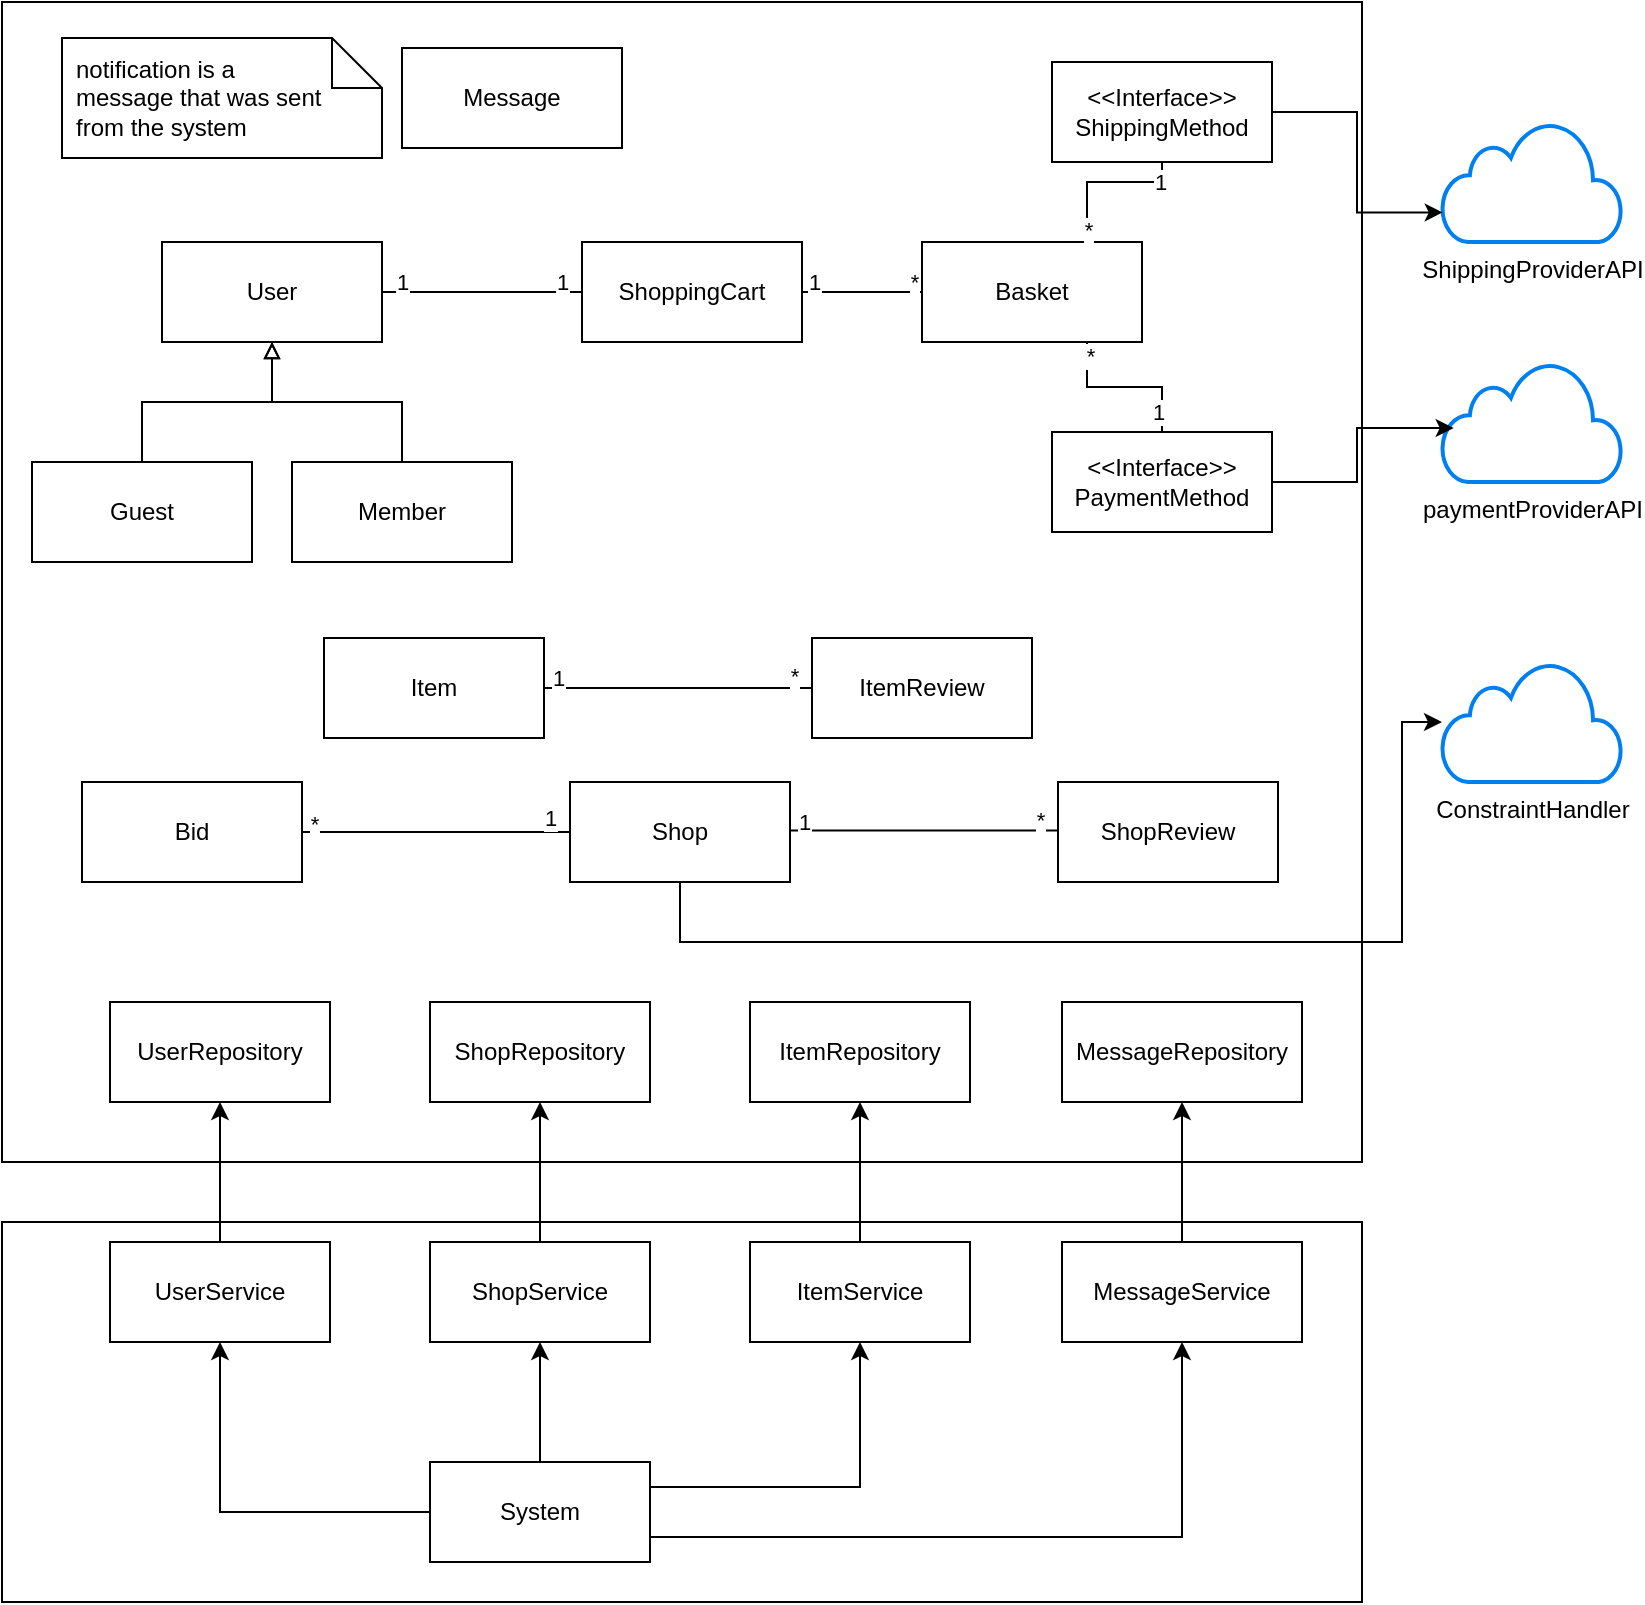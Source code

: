 <mxfile version="26.1.1">
  <diagram name="Page-1" id="7QO93HXw_c3ERf3M77N_">
    <mxGraphModel dx="1985" dy="1030" grid="1" gridSize="10" guides="1" tooltips="1" connect="1" arrows="1" fold="1" page="1" pageScale="1" pageWidth="850" pageHeight="1100" math="0" shadow="0">
      <root>
        <mxCell id="0" />
        <mxCell id="1" parent="0" />
        <mxCell id="uwUr2cUdtDy3B9ZlAmyg-67" value="" style="rounded=0;whiteSpace=wrap;html=1;" vertex="1" parent="1">
          <mxGeometry x="20" y="630" width="680" height="190" as="geometry" />
        </mxCell>
        <mxCell id="uwUr2cUdtDy3B9ZlAmyg-65" value="" style="rounded=0;whiteSpace=wrap;html=1;" vertex="1" parent="1">
          <mxGeometry x="20" y="20" width="680" height="580" as="geometry" />
        </mxCell>
        <mxCell id="uwUr2cUdtDy3B9ZlAmyg-1" value="User" style="html=1;whiteSpace=wrap;" vertex="1" parent="1">
          <mxGeometry x="100" y="140" width="110" height="50" as="geometry" />
        </mxCell>
        <mxCell id="uwUr2cUdtDy3B9ZlAmyg-7" style="edgeStyle=orthogonalEdgeStyle;rounded=0;orthogonalLoop=1;jettySize=auto;html=1;entryX=0.5;entryY=1;entryDx=0;entryDy=0;endArrow=block;endFill=0;" edge="1" parent="1" source="uwUr2cUdtDy3B9ZlAmyg-4" target="uwUr2cUdtDy3B9ZlAmyg-1">
          <mxGeometry relative="1" as="geometry" />
        </mxCell>
        <mxCell id="uwUr2cUdtDy3B9ZlAmyg-4" value="Guest" style="html=1;whiteSpace=wrap;" vertex="1" parent="1">
          <mxGeometry x="35" y="250" width="110" height="50" as="geometry" />
        </mxCell>
        <mxCell id="uwUr2cUdtDy3B9ZlAmyg-8" style="edgeStyle=orthogonalEdgeStyle;rounded=0;orthogonalLoop=1;jettySize=auto;html=1;entryX=0.5;entryY=1;entryDx=0;entryDy=0;endArrow=block;endFill=0;" edge="1" parent="1" source="uwUr2cUdtDy3B9ZlAmyg-5" target="uwUr2cUdtDy3B9ZlAmyg-1">
          <mxGeometry relative="1" as="geometry" />
        </mxCell>
        <mxCell id="uwUr2cUdtDy3B9ZlAmyg-5" value="Member" style="html=1;whiteSpace=wrap;" vertex="1" parent="1">
          <mxGeometry x="165" y="250" width="110" height="50" as="geometry" />
        </mxCell>
        <mxCell id="uwUr2cUdtDy3B9ZlAmyg-97" style="edgeStyle=orthogonalEdgeStyle;rounded=0;orthogonalLoop=1;jettySize=auto;html=1;exitX=0.5;exitY=1;exitDx=0;exitDy=0;" edge="1" parent="1" source="uwUr2cUdtDy3B9ZlAmyg-9" target="uwUr2cUdtDy3B9ZlAmyg-96">
          <mxGeometry relative="1" as="geometry">
            <Array as="points">
              <mxPoint x="359" y="490" />
              <mxPoint x="720" y="490" />
              <mxPoint x="720" y="380" />
            </Array>
          </mxGeometry>
        </mxCell>
        <mxCell id="uwUr2cUdtDy3B9ZlAmyg-9" value="Shop" style="html=1;whiteSpace=wrap;" vertex="1" parent="1">
          <mxGeometry x="304" y="410" width="110" height="50" as="geometry" />
        </mxCell>
        <mxCell id="uwUr2cUdtDy3B9ZlAmyg-10" value="Basket" style="html=1;whiteSpace=wrap;" vertex="1" parent="1">
          <mxGeometry x="480" y="140" width="110" height="50" as="geometry" />
        </mxCell>
        <mxCell id="uwUr2cUdtDy3B9ZlAmyg-77" style="edgeStyle=orthogonalEdgeStyle;rounded=0;orthogonalLoop=1;jettySize=auto;html=1;entryX=0;entryY=0.5;entryDx=0;entryDy=0;endArrow=none;startFill=0;" edge="1" parent="1" source="uwUr2cUdtDy3B9ZlAmyg-11" target="uwUr2cUdtDy3B9ZlAmyg-73">
          <mxGeometry relative="1" as="geometry" />
        </mxCell>
        <mxCell id="uwUr2cUdtDy3B9ZlAmyg-78" value="*" style="edgeLabel;html=1;align=center;verticalAlign=middle;resizable=0;points=[];" vertex="1" connectable="0" parent="uwUr2cUdtDy3B9ZlAmyg-77">
          <mxGeometry x="0.857" relative="1" as="geometry">
            <mxPoint y="-6" as="offset" />
          </mxGeometry>
        </mxCell>
        <mxCell id="uwUr2cUdtDy3B9ZlAmyg-79" value="1" style="edgeLabel;html=1;align=center;verticalAlign=middle;resizable=0;points=[];" vertex="1" connectable="0" parent="uwUr2cUdtDy3B9ZlAmyg-77">
          <mxGeometry x="-0.893" relative="1" as="geometry">
            <mxPoint y="-5" as="offset" />
          </mxGeometry>
        </mxCell>
        <mxCell id="uwUr2cUdtDy3B9ZlAmyg-11" value="Item" style="html=1;whiteSpace=wrap;" vertex="1" parent="1">
          <mxGeometry x="181" y="338" width="110" height="50" as="geometry" />
        </mxCell>
        <mxCell id="uwUr2cUdtDy3B9ZlAmyg-13" style="edgeStyle=orthogonalEdgeStyle;rounded=0;orthogonalLoop=1;jettySize=auto;html=1;entryX=1;entryY=0.5;entryDx=0;entryDy=0;endArrow=none;startFill=0;" edge="1" parent="1" source="uwUr2cUdtDy3B9ZlAmyg-12" target="uwUr2cUdtDy3B9ZlAmyg-1">
          <mxGeometry relative="1" as="geometry" />
        </mxCell>
        <mxCell id="uwUr2cUdtDy3B9ZlAmyg-14" value="1" style="edgeLabel;html=1;align=center;verticalAlign=middle;resizable=0;points=[];" vertex="1" connectable="0" parent="uwUr2cUdtDy3B9ZlAmyg-13">
          <mxGeometry x="0.347" y="-3" relative="1" as="geometry">
            <mxPoint x="-23" y="-2" as="offset" />
          </mxGeometry>
        </mxCell>
        <mxCell id="uwUr2cUdtDy3B9ZlAmyg-15" value="1" style="edgeLabel;html=1;align=center;verticalAlign=middle;resizable=0;points=[];" vertex="1" connectable="0" parent="uwUr2cUdtDy3B9ZlAmyg-13">
          <mxGeometry x="-0.86" relative="1" as="geometry">
            <mxPoint x="-3" y="-5" as="offset" />
          </mxGeometry>
        </mxCell>
        <mxCell id="uwUr2cUdtDy3B9ZlAmyg-16" style="edgeStyle=orthogonalEdgeStyle;rounded=0;orthogonalLoop=1;jettySize=auto;html=1;exitX=1;exitY=0.5;exitDx=0;exitDy=0;entryX=0;entryY=0.5;entryDx=0;entryDy=0;endArrow=none;startFill=0;" edge="1" parent="1" source="uwUr2cUdtDy3B9ZlAmyg-12" target="uwUr2cUdtDy3B9ZlAmyg-10">
          <mxGeometry relative="1" as="geometry" />
        </mxCell>
        <mxCell id="uwUr2cUdtDy3B9ZlAmyg-17" value="1" style="edgeLabel;html=1;align=center;verticalAlign=middle;resizable=0;points=[];" vertex="1" connectable="0" parent="uwUr2cUdtDy3B9ZlAmyg-16">
          <mxGeometry x="-0.803" relative="1" as="geometry">
            <mxPoint y="-5" as="offset" />
          </mxGeometry>
        </mxCell>
        <mxCell id="uwUr2cUdtDy3B9ZlAmyg-18" value="*" style="edgeLabel;html=1;align=center;verticalAlign=middle;resizable=0;points=[];" vertex="1" connectable="0" parent="uwUr2cUdtDy3B9ZlAmyg-16">
          <mxGeometry x="0.845" y="1" relative="1" as="geometry">
            <mxPoint y="-4" as="offset" />
          </mxGeometry>
        </mxCell>
        <mxCell id="uwUr2cUdtDy3B9ZlAmyg-12" value="ShoppingCart" style="html=1;whiteSpace=wrap;" vertex="1" parent="1">
          <mxGeometry x="310" y="140" width="110" height="50" as="geometry" />
        </mxCell>
        <mxCell id="uwUr2cUdtDy3B9ZlAmyg-35" style="edgeStyle=orthogonalEdgeStyle;rounded=0;orthogonalLoop=1;jettySize=auto;html=1;entryX=0.75;entryY=1;entryDx=0;entryDy=0;endArrow=none;startFill=0;" edge="1" parent="1" source="uwUr2cUdtDy3B9ZlAmyg-32" target="uwUr2cUdtDy3B9ZlAmyg-10">
          <mxGeometry relative="1" as="geometry" />
        </mxCell>
        <mxCell id="uwUr2cUdtDy3B9ZlAmyg-38" value="1" style="edgeLabel;html=1;align=center;verticalAlign=middle;resizable=0;points=[];" vertex="1" connectable="0" parent="uwUr2cUdtDy3B9ZlAmyg-35">
          <mxGeometry x="-0.746" y="2" relative="1" as="geometry">
            <mxPoint as="offset" />
          </mxGeometry>
        </mxCell>
        <mxCell id="uwUr2cUdtDy3B9ZlAmyg-39" value="*" style="edgeLabel;html=1;align=center;verticalAlign=middle;resizable=0;points=[];" vertex="1" connectable="0" parent="uwUr2cUdtDy3B9ZlAmyg-35">
          <mxGeometry x="0.844" y="-1" relative="1" as="geometry">
            <mxPoint as="offset" />
          </mxGeometry>
        </mxCell>
        <mxCell id="uwUr2cUdtDy3B9ZlAmyg-32" value="&amp;lt;&amp;lt;Interface&amp;gt;&amp;gt;&lt;div&gt;PaymentMethod&lt;/div&gt;" style="html=1;whiteSpace=wrap;" vertex="1" parent="1">
          <mxGeometry x="545" y="235" width="110" height="50" as="geometry" />
        </mxCell>
        <mxCell id="uwUr2cUdtDy3B9ZlAmyg-34" style="edgeStyle=orthogonalEdgeStyle;rounded=0;orthogonalLoop=1;jettySize=auto;html=1;entryX=0.75;entryY=0;entryDx=0;entryDy=0;endArrow=none;startFill=0;" edge="1" parent="1" source="uwUr2cUdtDy3B9ZlAmyg-33" target="uwUr2cUdtDy3B9ZlAmyg-10">
          <mxGeometry relative="1" as="geometry">
            <Array as="points">
              <mxPoint x="600" y="110" />
              <mxPoint x="563" y="110" />
            </Array>
          </mxGeometry>
        </mxCell>
        <mxCell id="uwUr2cUdtDy3B9ZlAmyg-36" value="*" style="edgeLabel;html=1;align=center;verticalAlign=middle;resizable=0;points=[];" vertex="1" connectable="0" parent="uwUr2cUdtDy3B9ZlAmyg-34">
          <mxGeometry x="0.835" relative="1" as="geometry">
            <mxPoint as="offset" />
          </mxGeometry>
        </mxCell>
        <mxCell id="uwUr2cUdtDy3B9ZlAmyg-37" value="1" style="edgeLabel;html=1;align=center;verticalAlign=middle;resizable=0;points=[];" vertex="1" connectable="0" parent="uwUr2cUdtDy3B9ZlAmyg-34">
          <mxGeometry x="-0.717" relative="1" as="geometry">
            <mxPoint as="offset" />
          </mxGeometry>
        </mxCell>
        <mxCell id="uwUr2cUdtDy3B9ZlAmyg-33" value="&amp;lt;&amp;lt;Interface&amp;gt;&amp;gt;&lt;div&gt;ShippingMethod&lt;/div&gt;" style="html=1;whiteSpace=wrap;" vertex="1" parent="1">
          <mxGeometry x="545" y="50" width="110" height="50" as="geometry" />
        </mxCell>
        <mxCell id="uwUr2cUdtDy3B9ZlAmyg-44" value="ShopRepository" style="html=1;whiteSpace=wrap;" vertex="1" parent="1">
          <mxGeometry x="234" y="520" width="110" height="50" as="geometry" />
        </mxCell>
        <mxCell id="uwUr2cUdtDy3B9ZlAmyg-45" value="UserRepository" style="html=1;whiteSpace=wrap;" vertex="1" parent="1">
          <mxGeometry x="74" y="520" width="110" height="50" as="geometry" />
        </mxCell>
        <mxCell id="uwUr2cUdtDy3B9ZlAmyg-46" value="ItemRepository" style="html=1;whiteSpace=wrap;" vertex="1" parent="1">
          <mxGeometry x="394" y="520" width="110" height="50" as="geometry" />
        </mxCell>
        <mxCell id="uwUr2cUdtDy3B9ZlAmyg-52" style="edgeStyle=orthogonalEdgeStyle;rounded=0;orthogonalLoop=1;jettySize=auto;html=1;entryX=0.5;entryY=1;entryDx=0;entryDy=0;" edge="1" parent="1" source="uwUr2cUdtDy3B9ZlAmyg-47" target="uwUr2cUdtDy3B9ZlAmyg-49">
          <mxGeometry relative="1" as="geometry" />
        </mxCell>
        <mxCell id="uwUr2cUdtDy3B9ZlAmyg-53" style="edgeStyle=orthogonalEdgeStyle;rounded=0;orthogonalLoop=1;jettySize=auto;html=1;entryX=0.5;entryY=1;entryDx=0;entryDy=0;exitX=1;exitY=0.25;exitDx=0;exitDy=0;" edge="1" parent="1" source="uwUr2cUdtDy3B9ZlAmyg-47" target="uwUr2cUdtDy3B9ZlAmyg-51">
          <mxGeometry relative="1" as="geometry" />
        </mxCell>
        <mxCell id="uwUr2cUdtDy3B9ZlAmyg-54" style="edgeStyle=orthogonalEdgeStyle;rounded=0;orthogonalLoop=1;jettySize=auto;html=1;entryX=0.5;entryY=1;entryDx=0;entryDy=0;" edge="1" parent="1" source="uwUr2cUdtDy3B9ZlAmyg-47" target="uwUr2cUdtDy3B9ZlAmyg-48">
          <mxGeometry relative="1" as="geometry" />
        </mxCell>
        <mxCell id="uwUr2cUdtDy3B9ZlAmyg-71" style="edgeStyle=orthogonalEdgeStyle;rounded=0;orthogonalLoop=1;jettySize=auto;html=1;entryX=0.5;entryY=1;entryDx=0;entryDy=0;exitX=1;exitY=0.75;exitDx=0;exitDy=0;" edge="1" parent="1" source="uwUr2cUdtDy3B9ZlAmyg-47" target="uwUr2cUdtDy3B9ZlAmyg-68">
          <mxGeometry relative="1" as="geometry" />
        </mxCell>
        <mxCell id="uwUr2cUdtDy3B9ZlAmyg-47" value="System" style="html=1;whiteSpace=wrap;" vertex="1" parent="1">
          <mxGeometry x="234" y="750" width="110" height="50" as="geometry" />
        </mxCell>
        <mxCell id="uwUr2cUdtDy3B9ZlAmyg-55" style="edgeStyle=orthogonalEdgeStyle;rounded=0;orthogonalLoop=1;jettySize=auto;html=1;entryX=0.5;entryY=1;entryDx=0;entryDy=0;" edge="1" parent="1" source="uwUr2cUdtDy3B9ZlAmyg-48" target="uwUr2cUdtDy3B9ZlAmyg-44">
          <mxGeometry relative="1" as="geometry" />
        </mxCell>
        <mxCell id="uwUr2cUdtDy3B9ZlAmyg-48" value="ShopService" style="html=1;whiteSpace=wrap;" vertex="1" parent="1">
          <mxGeometry x="234" y="640" width="110" height="50" as="geometry" />
        </mxCell>
        <mxCell id="uwUr2cUdtDy3B9ZlAmyg-57" style="edgeStyle=orthogonalEdgeStyle;rounded=0;orthogonalLoop=1;jettySize=auto;html=1;entryX=0.5;entryY=1;entryDx=0;entryDy=0;" edge="1" parent="1" source="uwUr2cUdtDy3B9ZlAmyg-49" target="uwUr2cUdtDy3B9ZlAmyg-45">
          <mxGeometry relative="1" as="geometry" />
        </mxCell>
        <mxCell id="uwUr2cUdtDy3B9ZlAmyg-49" value="UserService" style="html=1;whiteSpace=wrap;" vertex="1" parent="1">
          <mxGeometry x="74" y="640" width="110" height="50" as="geometry" />
        </mxCell>
        <mxCell id="uwUr2cUdtDy3B9ZlAmyg-56" style="edgeStyle=orthogonalEdgeStyle;rounded=0;orthogonalLoop=1;jettySize=auto;html=1;entryX=0.5;entryY=1;entryDx=0;entryDy=0;" edge="1" parent="1" source="uwUr2cUdtDy3B9ZlAmyg-51" target="uwUr2cUdtDy3B9ZlAmyg-46">
          <mxGeometry relative="1" as="geometry" />
        </mxCell>
        <mxCell id="uwUr2cUdtDy3B9ZlAmyg-51" value="ItemService" style="html=1;whiteSpace=wrap;" vertex="1" parent="1">
          <mxGeometry x="394" y="640" width="110" height="50" as="geometry" />
        </mxCell>
        <mxCell id="uwUr2cUdtDy3B9ZlAmyg-60" value="ShippingProviderAPI" style="html=1;verticalLabelPosition=bottom;align=center;labelBackgroundColor=#ffffff;verticalAlign=top;strokeWidth=2;strokeColor=#0080F0;shadow=0;dashed=0;shape=mxgraph.ios7.icons.cloud;" vertex="1" parent="1">
          <mxGeometry x="740" y="80" width="90" height="60" as="geometry" />
        </mxCell>
        <mxCell id="uwUr2cUdtDy3B9ZlAmyg-61" value="paymentProviderAPI" style="html=1;verticalLabelPosition=bottom;align=center;labelBackgroundColor=#ffffff;verticalAlign=top;strokeWidth=2;strokeColor=#0080F0;shadow=0;dashed=0;shape=mxgraph.ios7.icons.cloud;" vertex="1" parent="1">
          <mxGeometry x="740" y="200" width="90" height="60" as="geometry" />
        </mxCell>
        <mxCell id="uwUr2cUdtDy3B9ZlAmyg-63" style="edgeStyle=orthogonalEdgeStyle;rounded=0;orthogonalLoop=1;jettySize=auto;html=1;entryX=0.065;entryY=0.55;entryDx=0;entryDy=0;entryPerimeter=0;" edge="1" parent="1" source="uwUr2cUdtDy3B9ZlAmyg-32" target="uwUr2cUdtDy3B9ZlAmyg-61">
          <mxGeometry relative="1" as="geometry" />
        </mxCell>
        <mxCell id="uwUr2cUdtDy3B9ZlAmyg-64" style="edgeStyle=orthogonalEdgeStyle;rounded=0;orthogonalLoop=1;jettySize=auto;html=1;exitX=1;exitY=0.5;exitDx=0;exitDy=0;entryX=0.004;entryY=0.754;entryDx=0;entryDy=0;entryPerimeter=0;" edge="1" parent="1" source="uwUr2cUdtDy3B9ZlAmyg-33" target="uwUr2cUdtDy3B9ZlAmyg-60">
          <mxGeometry relative="1" as="geometry" />
        </mxCell>
        <mxCell id="uwUr2cUdtDy3B9ZlAmyg-70" style="edgeStyle=orthogonalEdgeStyle;rounded=0;orthogonalLoop=1;jettySize=auto;html=1;entryX=0.5;entryY=1;entryDx=0;entryDy=0;" edge="1" parent="1" source="uwUr2cUdtDy3B9ZlAmyg-68" target="uwUr2cUdtDy3B9ZlAmyg-69">
          <mxGeometry relative="1" as="geometry" />
        </mxCell>
        <mxCell id="uwUr2cUdtDy3B9ZlAmyg-68" value="MessageService" style="html=1;whiteSpace=wrap;" vertex="1" parent="1">
          <mxGeometry x="550" y="640" width="120" height="50" as="geometry" />
        </mxCell>
        <mxCell id="uwUr2cUdtDy3B9ZlAmyg-69" value="MessageRepository" style="html=1;whiteSpace=wrap;" vertex="1" parent="1">
          <mxGeometry x="550" y="520" width="120" height="50" as="geometry" />
        </mxCell>
        <mxCell id="uwUr2cUdtDy3B9ZlAmyg-73" value="ItemReview" style="html=1;whiteSpace=wrap;" vertex="1" parent="1">
          <mxGeometry x="425" y="338" width="110" height="50" as="geometry" />
        </mxCell>
        <mxCell id="uwUr2cUdtDy3B9ZlAmyg-80" value="ShopReview" style="html=1;whiteSpace=wrap;" vertex="1" parent="1">
          <mxGeometry x="548" y="410" width="110" height="50" as="geometry" />
        </mxCell>
        <mxCell id="uwUr2cUdtDy3B9ZlAmyg-84" style="edgeStyle=orthogonalEdgeStyle;rounded=0;orthogonalLoop=1;jettySize=auto;html=1;entryX=0;entryY=0.5;entryDx=0;entryDy=0;endArrow=none;startFill=0;" edge="1" parent="1">
          <mxGeometry relative="1" as="geometry">
            <mxPoint x="414" y="434.29" as="sourcePoint" />
            <mxPoint x="548" y="434.29" as="targetPoint" />
          </mxGeometry>
        </mxCell>
        <mxCell id="uwUr2cUdtDy3B9ZlAmyg-85" value="*" style="edgeLabel;html=1;align=center;verticalAlign=middle;resizable=0;points=[];" vertex="1" connectable="0" parent="uwUr2cUdtDy3B9ZlAmyg-84">
          <mxGeometry x="0.857" relative="1" as="geometry">
            <mxPoint y="-6" as="offset" />
          </mxGeometry>
        </mxCell>
        <mxCell id="uwUr2cUdtDy3B9ZlAmyg-86" value="1" style="edgeLabel;html=1;align=center;verticalAlign=middle;resizable=0;points=[];" vertex="1" connectable="0" parent="uwUr2cUdtDy3B9ZlAmyg-84">
          <mxGeometry x="-0.893" relative="1" as="geometry">
            <mxPoint y="-5" as="offset" />
          </mxGeometry>
        </mxCell>
        <mxCell id="uwUr2cUdtDy3B9ZlAmyg-87" value="Message" style="html=1;whiteSpace=wrap;" vertex="1" parent="1">
          <mxGeometry x="220" y="43" width="110" height="50" as="geometry" />
        </mxCell>
        <mxCell id="uwUr2cUdtDy3B9ZlAmyg-90" value="" style="shape=note2;boundedLbl=1;whiteSpace=wrap;html=1;size=25;verticalAlign=top;align=left;spacingLeft=5;whiteSpace=wrap;" vertex="1" parent="1">
          <mxGeometry x="50" y="38" width="160" height="60" as="geometry" />
        </mxCell>
        <mxCell id="uwUr2cUdtDy3B9ZlAmyg-91" value="notification is a message that was sent from the system" style="resizeWidth=1;part=1;html=1;strokeColor=none;fillColor=none;align=left;spacingLeft=5;whiteSpace=wrap;" vertex="1" parent="uwUr2cUdtDy3B9ZlAmyg-90">
          <mxGeometry width="130" height="60" relative="1" as="geometry" />
        </mxCell>
        <mxCell id="uwUr2cUdtDy3B9ZlAmyg-93" style="edgeStyle=orthogonalEdgeStyle;rounded=0;orthogonalLoop=1;jettySize=auto;html=1;entryX=0;entryY=0.5;entryDx=0;entryDy=0;endArrow=none;startFill=0;" edge="1" parent="1" source="uwUr2cUdtDy3B9ZlAmyg-92" target="uwUr2cUdtDy3B9ZlAmyg-9">
          <mxGeometry relative="1" as="geometry" />
        </mxCell>
        <mxCell id="uwUr2cUdtDy3B9ZlAmyg-94" value="1" style="edgeLabel;html=1;align=center;verticalAlign=middle;resizable=0;points=[];" vertex="1" connectable="0" parent="uwUr2cUdtDy3B9ZlAmyg-93">
          <mxGeometry x="0.848" relative="1" as="geometry">
            <mxPoint y="-7" as="offset" />
          </mxGeometry>
        </mxCell>
        <mxCell id="uwUr2cUdtDy3B9ZlAmyg-95" value="*" style="edgeLabel;html=1;align=center;verticalAlign=middle;resizable=0;points=[];" vertex="1" connectable="0" parent="uwUr2cUdtDy3B9ZlAmyg-93">
          <mxGeometry x="-0.097" y="1" relative="1" as="geometry">
            <mxPoint x="-55" y="-3" as="offset" />
          </mxGeometry>
        </mxCell>
        <mxCell id="uwUr2cUdtDy3B9ZlAmyg-92" value="Bid" style="html=1;whiteSpace=wrap;" vertex="1" parent="1">
          <mxGeometry x="60" y="410" width="110" height="50" as="geometry" />
        </mxCell>
        <mxCell id="uwUr2cUdtDy3B9ZlAmyg-96" value="ConstraintHandler" style="html=1;verticalLabelPosition=bottom;align=center;labelBackgroundColor=#ffffff;verticalAlign=top;strokeWidth=2;strokeColor=#0080F0;shadow=0;dashed=0;shape=mxgraph.ios7.icons.cloud;" vertex="1" parent="1">
          <mxGeometry x="740" y="350" width="90" height="60" as="geometry" />
        </mxCell>
      </root>
    </mxGraphModel>
  </diagram>
</mxfile>
